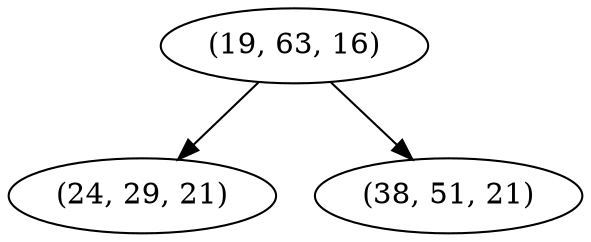 digraph tree {
    "(19, 63, 16)";
    "(24, 29, 21)";
    "(38, 51, 21)";
    "(19, 63, 16)" -> "(24, 29, 21)";
    "(19, 63, 16)" -> "(38, 51, 21)";
}
